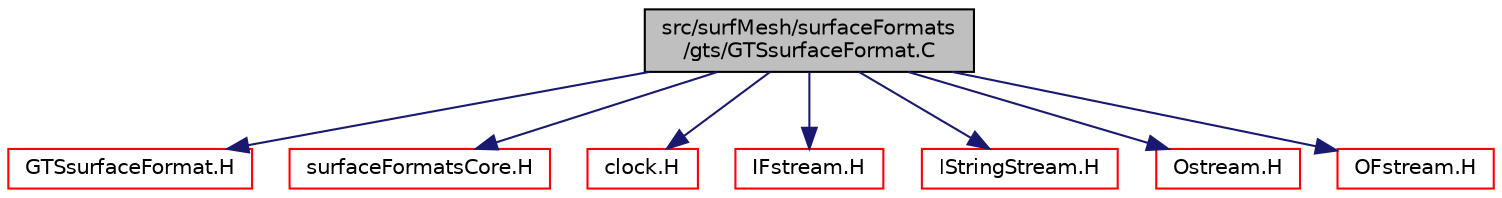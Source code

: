 digraph "src/surfMesh/surfaceFormats/gts/GTSsurfaceFormat.C"
{
  bgcolor="transparent";
  edge [fontname="Helvetica",fontsize="10",labelfontname="Helvetica",labelfontsize="10"];
  node [fontname="Helvetica",fontsize="10",shape=record];
  Node1 [label="src/surfMesh/surfaceFormats\l/gts/GTSsurfaceFormat.C",height=0.2,width=0.4,color="black", fillcolor="grey75", style="filled", fontcolor="black"];
  Node1 -> Node2 [color="midnightblue",fontsize="10",style="solid",fontname="Helvetica"];
  Node2 [label="GTSsurfaceFormat.H",height=0.2,width=0.4,color="red",URL="$a09830.html"];
  Node1 -> Node3 [color="midnightblue",fontsize="10",style="solid",fontname="Helvetica"];
  Node3 [label="surfaceFormatsCore.H",height=0.2,width=0.4,color="red",URL="$a09865.html"];
  Node1 -> Node4 [color="midnightblue",fontsize="10",style="solid",fontname="Helvetica"];
  Node4 [label="clock.H",height=0.2,width=0.4,color="red",URL="$a08152.html"];
  Node1 -> Node5 [color="midnightblue",fontsize="10",style="solid",fontname="Helvetica"];
  Node5 [label="IFstream.H",height=0.2,width=0.4,color="red",URL="$a07769.html"];
  Node1 -> Node6 [color="midnightblue",fontsize="10",style="solid",fontname="Helvetica"];
  Node6 [label="IStringStream.H",height=0.2,width=0.4,color="red",URL="$a07821.html"];
  Node1 -> Node7 [color="midnightblue",fontsize="10",style="solid",fontname="Helvetica"];
  Node7 [label="Ostream.H",height=0.2,width=0.4,color="red",URL="$a07784.html"];
  Node1 -> Node8 [color="midnightblue",fontsize="10",style="solid",fontname="Helvetica"];
  Node8 [label="OFstream.H",height=0.2,width=0.4,color="red",URL="$a07771.html"];
}
